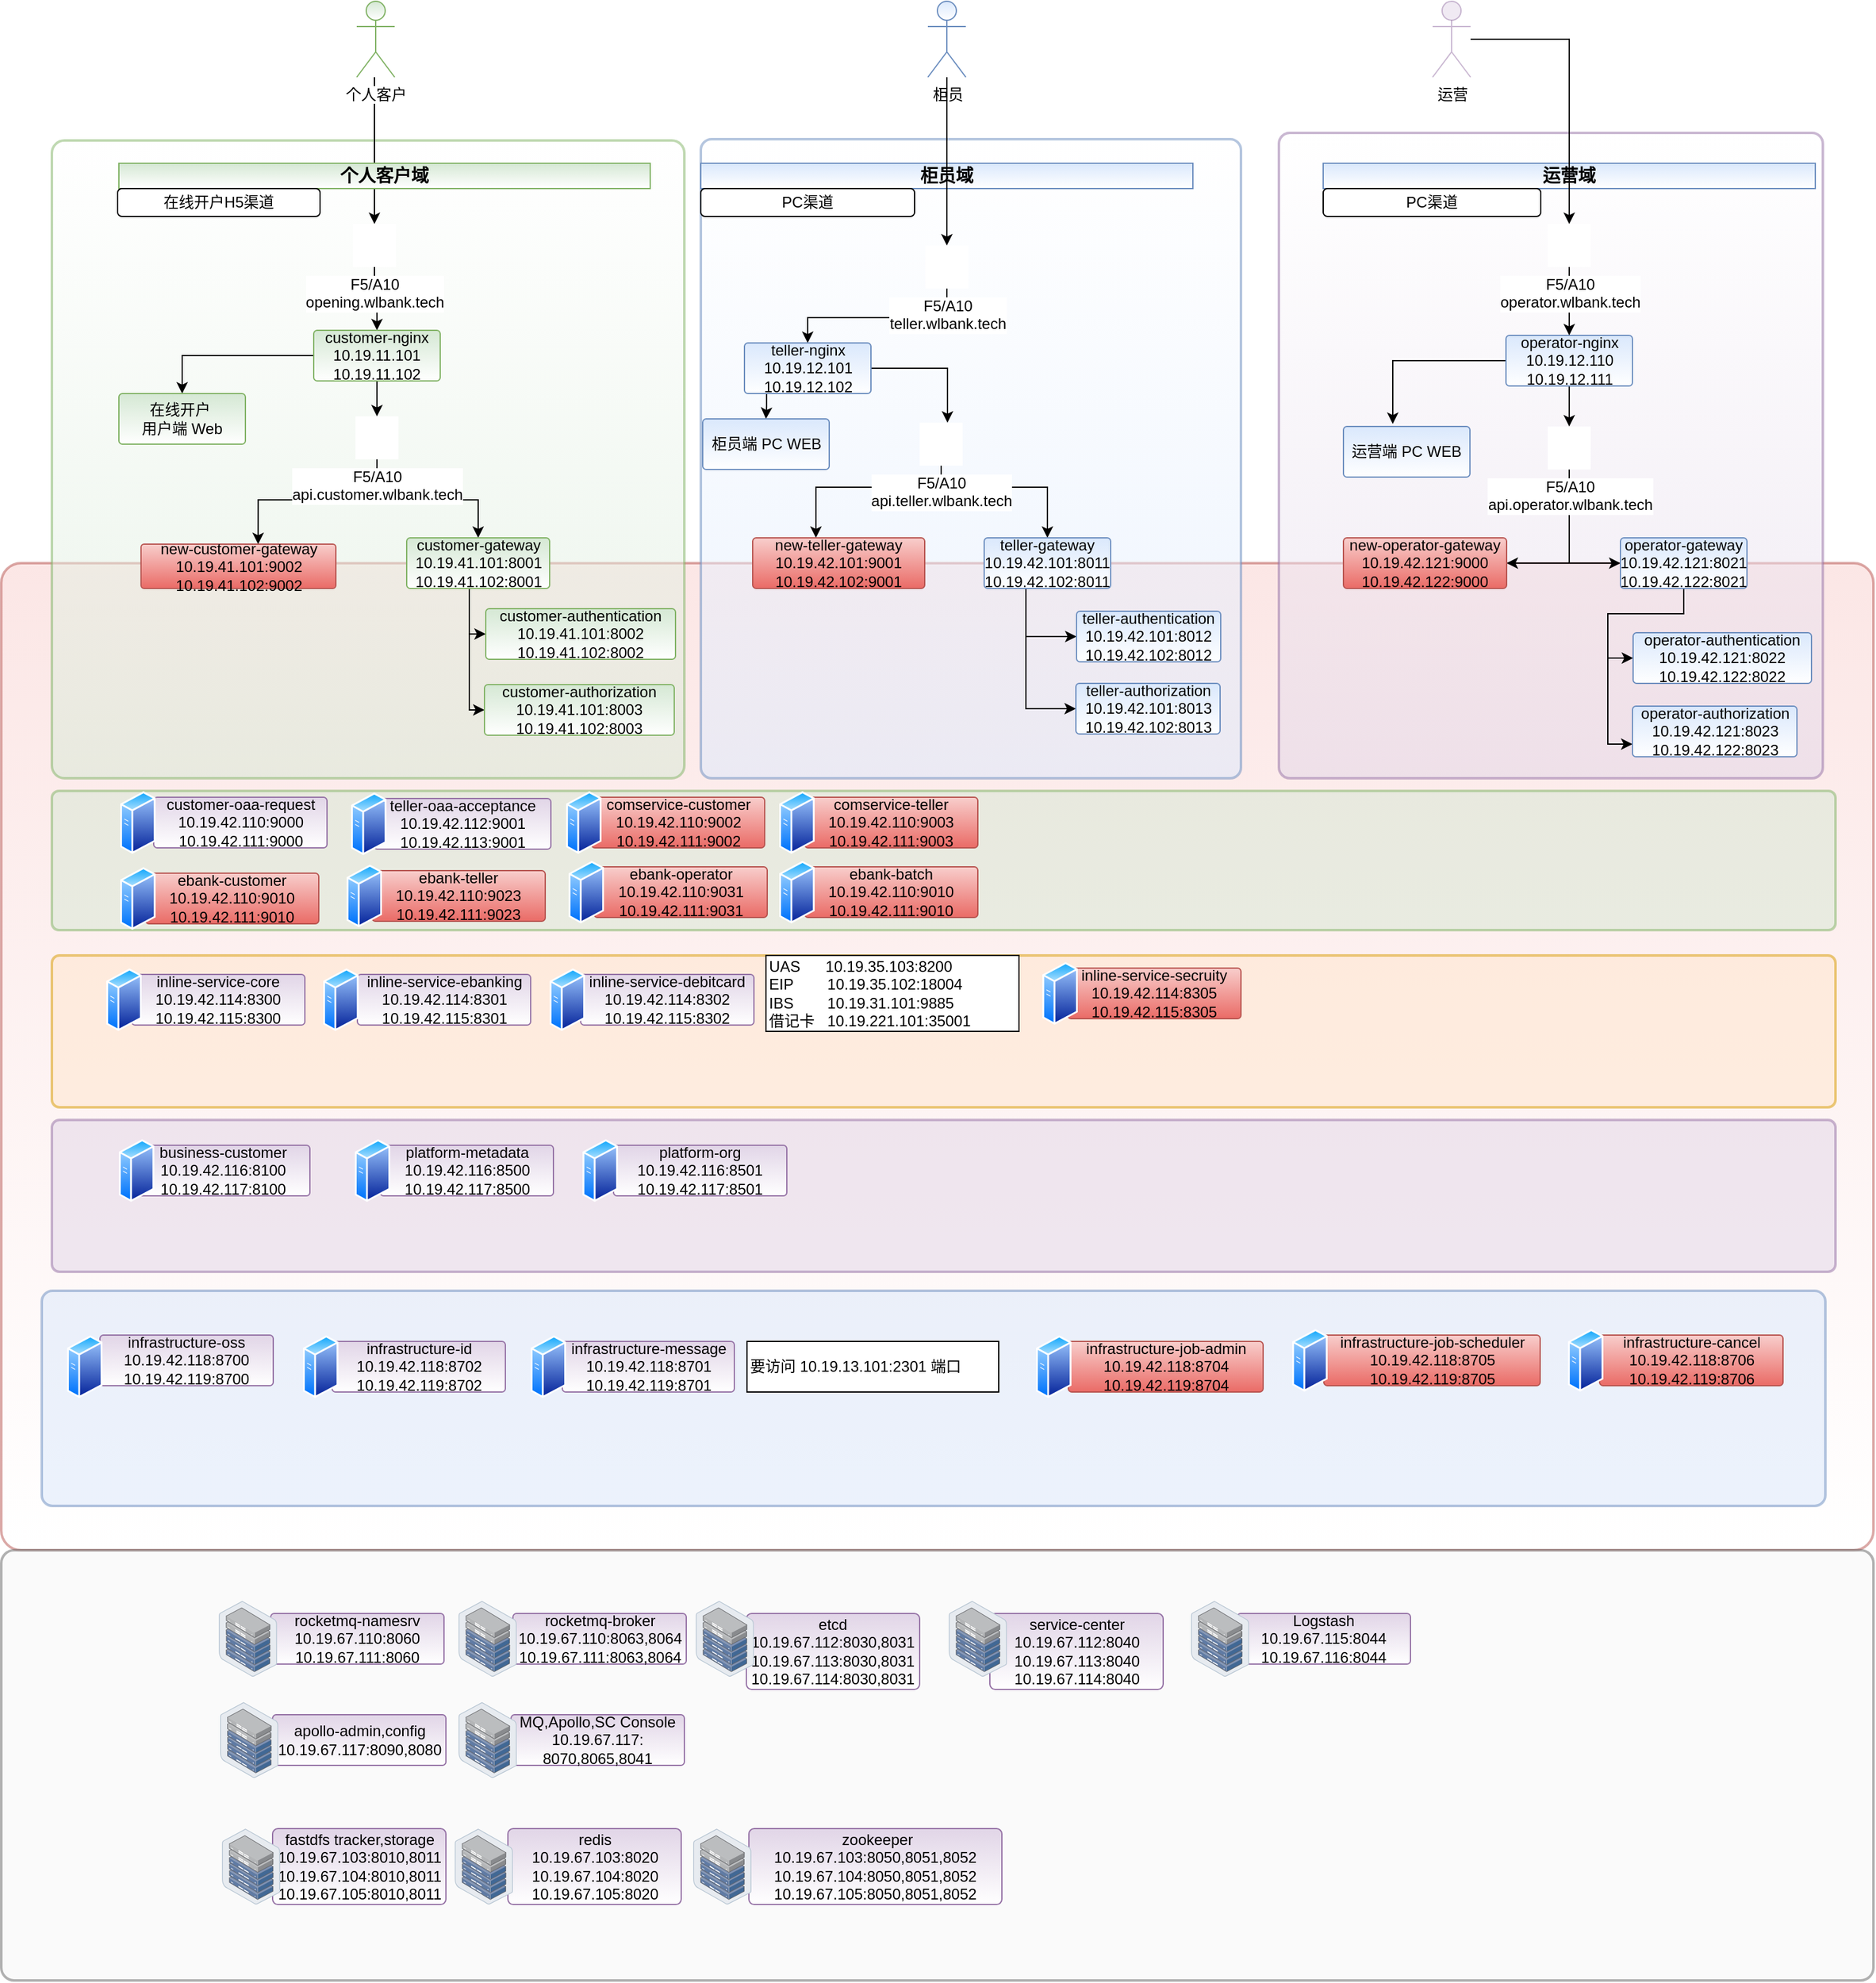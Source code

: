 <mxfile version="11.1.4" type="github"><diagram id="ruccmrXgaUldyHeP_LLs" name="UAT环境布署"><mxGraphModel dx="1600" dy="1980" grid="1" gridSize="10" guides="1" tooltips="1" connect="1" arrows="1" fold="1" page="1" pageScale="1" pageWidth="827" pageHeight="1169" math="0" shadow="0"><root><mxCell id="0"/><mxCell id="1" parent="0"/><mxCell id="ZCqlLiknViWYgW-huPug-34" value="" style="rounded=1;whiteSpace=wrap;html=1;opacity=50;align=left;arcSize=2;fillColor=#f8cecc;strokeColor=#b85450;gradientColor=#ffffff;gradientDirection=south;strokeWidth=2;" parent="1" vertex="1"><mxGeometry x="90" y="-680" width="1480" height="780" as="geometry"/></mxCell><mxCell id="ZCqlLiknViWYgW-huPug-1" value="" style="rounded=1;whiteSpace=wrap;html=1;align=left;fillColor=#d5e8d4;strokeColor=#82b366;gradientColor=#ffffff;opacity=50;gradientDirection=north;arcSize=2;strokeWidth=2;" parent="1" vertex="1"><mxGeometry x="130" y="-1014" width="500" height="504" as="geometry"/></mxCell><mxCell id="ZCqlLiknViWYgW-huPug-2" value="" style="rounded=1;whiteSpace=wrap;html=1;align=left;fillColor=#dae8fc;strokeColor=#6c8ebf;opacity=50;gradientDirection=north;gradientColor=#ffffff;arcSize=2;strokeWidth=2;" parent="1" vertex="1"><mxGeometry x="643" y="-1015" width="427" height="505" as="geometry"/></mxCell><mxCell id="ZCqlLiknViWYgW-huPug-3" value="" style="rounded=1;whiteSpace=wrap;html=1;arcSize=2;strokeWidth=2;fillColor=#e1d5e7;strokeColor=#9673a6;gradientColor=#ffffff;opacity=50;gradientDirection=north;" parent="1" vertex="1"><mxGeometry x="1100" y="-1020" width="430" height="510" as="geometry"/></mxCell><mxCell id="2eyIVGoP8OZLVBMPGgTY-23" style="edgeStyle=orthogonalEdgeStyle;rounded=0;orthogonalLoop=1;jettySize=auto;html=1;" parent="1" source="ZCqlLiknViWYgW-huPug-4" target="ZCqlLiknViWYgW-huPug-13" edge="1"><mxGeometry relative="1" as="geometry"><Array as="points"><mxPoint x="385" y="-1030"/><mxPoint x="385" y="-1030"/></Array></mxGeometry></mxCell><mxCell id="ZCqlLiknViWYgW-huPug-4" value="个人客户" style="shape=umlActor;verticalLabelPosition=bottom;labelBackgroundColor=#ffffff;verticalAlign=top;html=1;outlineConnect=0;fillColor=#d5e8d4;strokeColor=#82b366;gradientColor=#ffffff;" parent="1" vertex="1"><mxGeometry x="371" y="-1124" width="30" height="60" as="geometry"/></mxCell><mxCell id="ZCqlLiknViWYgW-huPug-5" value="柜员" style="shape=umlActor;verticalLabelPosition=bottom;labelBackgroundColor=#ffffff;verticalAlign=top;html=1;outlineConnect=0;fillColor=#dae8fc;strokeColor=#6c8ebf;gradientColor=#ffffff;" parent="1" vertex="1"><mxGeometry x="822.5" y="-1124" width="30" height="60" as="geometry"/></mxCell><mxCell id="ZCqlLiknViWYgW-huPug-6" value="运营" style="shape=umlActor;verticalLabelPosition=bottom;labelBackgroundColor=#ffffff;verticalAlign=top;html=1;outlineConnect=0;strokeWidth=1;opacity=50;fillColor=#e1d5e7;strokeColor=#9673a6;" parent="1" vertex="1"><mxGeometry x="1221.5" y="-1124" width="30" height="60" as="geometry"/></mxCell><mxCell id="ZCqlLiknViWYgW-huPug-7" value="个人客户域" style="text;html=1;strokeColor=#82b366;fillColor=#d5e8d4;align=center;verticalAlign=middle;whiteSpace=wrap;rounded=0;fontStyle=1;fontSize=14;gradientColor=#ffffff;" parent="1" vertex="1"><mxGeometry x="183" y="-996" width="420" height="20" as="geometry"/></mxCell><mxCell id="ZCqlLiknViWYgW-huPug-8" value="柜员域" style="text;html=1;strokeColor=#6c8ebf;fillColor=#dae8fc;align=center;verticalAlign=middle;whiteSpace=wrap;rounded=0;fontStyle=1;fontSize=14;gradientColor=#ffffff;" parent="1" vertex="1"><mxGeometry x="643" y="-996" width="389" height="20" as="geometry"/></mxCell><mxCell id="ZCqlLiknViWYgW-huPug-9" value="运营域" style="text;html=1;strokeColor=#6c8ebf;fillColor=#dae8fc;align=center;verticalAlign=middle;whiteSpace=wrap;rounded=0;fontStyle=1;fontSize=14;gradientColor=#ffffff;" parent="1" vertex="1"><mxGeometry x="1135" y="-996" width="389" height="20" as="geometry"/></mxCell><mxCell id="ZCqlLiknViWYgW-huPug-10" value="&lt;span&gt;在线开户H5渠道&lt;/span&gt;" style="rounded=1;whiteSpace=wrap;html=1;" parent="1" vertex="1"><mxGeometry x="182" y="-976" width="160" height="22" as="geometry"/></mxCell><mxCell id="ZCqlLiknViWYgW-huPug-11" value="&lt;span&gt;PC渠道&lt;/span&gt;&lt;br&gt;" style="rounded=1;whiteSpace=wrap;html=1;" parent="1" vertex="1"><mxGeometry x="643" y="-976" width="169" height="22" as="geometry"/></mxCell><mxCell id="ZCqlLiknViWYgW-huPug-12" value="&lt;span&gt;PC渠道&lt;/span&gt;&lt;br&gt;" style="rounded=1;whiteSpace=wrap;html=1;" parent="1" vertex="1"><mxGeometry x="1135" y="-976" width="172" height="22" as="geometry"/></mxCell><mxCell id="2eyIVGoP8OZLVBMPGgTY-17" style="edgeStyle=orthogonalEdgeStyle;rounded=0;orthogonalLoop=1;jettySize=auto;html=1;entryX=0.5;entryY=0;entryDx=0;entryDy=0;" parent="1" source="ZCqlLiknViWYgW-huPug-13" target="ZCqlLiknViWYgW-huPug-14" edge="1"><mxGeometry relative="1" as="geometry"/></mxCell><mxCell id="ZCqlLiknViWYgW-huPug-13" value="F5/A10&lt;br&gt;opening.wlbank.tech&lt;br&gt;" style="shape=image;html=1;verticalAlign=top;verticalLabelPosition=bottom;labelBackgroundColor=#ffffff;imageAspect=0;aspect=fixed;image=https://cdn1.iconfinder.com/data/icons/web-and-mobile-in-square/100/WebInSquare_1.5EXTENDED-19-128.png;rounded=1;gradientColor=#ffffff;align=center;imageBackground=#ffffff;" parent="1" vertex="1"><mxGeometry x="368" y="-948" width="34" height="34" as="geometry"/></mxCell><mxCell id="2eyIVGoP8OZLVBMPGgTY-18" style="edgeStyle=orthogonalEdgeStyle;rounded=0;orthogonalLoop=1;jettySize=auto;html=1;" parent="1" source="ZCqlLiknViWYgW-huPug-14" target="ZCqlLiknViWYgW-huPug-16" edge="1"><mxGeometry relative="1" as="geometry"/></mxCell><mxCell id="2eyIVGoP8OZLVBMPGgTY-21" style="edgeStyle=orthogonalEdgeStyle;rounded=0;orthogonalLoop=1;jettySize=auto;html=1;" parent="1" source="ZCqlLiknViWYgW-huPug-14" target="ZCqlLiknViWYgW-huPug-15" edge="1"><mxGeometry relative="1" as="geometry"/></mxCell><mxCell id="ZCqlLiknViWYgW-huPug-14" value="&lt;span&gt;customer-nginx&lt;/span&gt;&lt;br&gt;&lt;span&gt;10.19.11.101&lt;br&gt;&lt;/span&gt;&lt;span&gt;10.19.11.102&lt;/span&gt;&lt;br&gt;" style="rounded=1;whiteSpace=wrap;html=1;arcSize=7;fillColor=#d5e8d4;strokeColor=#82b366;gradientColor=#ffffff;" parent="1" vertex="1"><mxGeometry x="337" y="-864" width="100" height="40" as="geometry"/></mxCell><mxCell id="ZCqlLiknViWYgW-huPug-15" value="在线开户&amp;nbsp;&lt;br&gt;用户端 Web" style="rounded=1;whiteSpace=wrap;html=1;arcSize=7;fillColor=#d5e8d4;strokeColor=#82b366;gradientColor=#ffffff;" parent="1" vertex="1"><mxGeometry x="183" y="-814" width="100" height="40" as="geometry"/></mxCell><mxCell id="2eyIVGoP8OZLVBMPGgTY-27" style="edgeStyle=orthogonalEdgeStyle;rounded=0;orthogonalLoop=1;jettySize=auto;html=1;entryX=0.601;entryY=0;entryDx=0;entryDy=0;entryPerimeter=0;" parent="1" source="ZCqlLiknViWYgW-huPug-16" target="2eyIVGoP8OZLVBMPGgTY-2" edge="1"><mxGeometry relative="1" as="geometry"><Array as="points"><mxPoint x="387" y="-730"/><mxPoint x="293" y="-730"/></Array></mxGeometry></mxCell><mxCell id="2eyIVGoP8OZLVBMPGgTY-28" style="edgeStyle=orthogonalEdgeStyle;rounded=0;orthogonalLoop=1;jettySize=auto;html=1;entryX=0.5;entryY=0;entryDx=0;entryDy=0;" parent="1" source="ZCqlLiknViWYgW-huPug-16" target="ZCqlLiknViWYgW-huPug-17" edge="1"><mxGeometry relative="1" as="geometry"><Array as="points"><mxPoint x="387" y="-730"/><mxPoint x="467" y="-730"/></Array></mxGeometry></mxCell><mxCell id="ZCqlLiknViWYgW-huPug-16" value="F5/A10&lt;br&gt;api.customer.wlbank.tech&lt;br&gt;" style="shape=image;html=1;verticalAlign=top;verticalLabelPosition=bottom;labelBackgroundColor=#ffffff;imageAspect=0;aspect=fixed;image=https://cdn1.iconfinder.com/data/icons/web-and-mobile-in-square/100/WebInSquare_1.5EXTENDED-19-128.png;rounded=1;gradientColor=#ffffff;align=center;imageBackground=#ffffff;" parent="1" vertex="1"><mxGeometry x="370" y="-796" width="34" height="34" as="geometry"/></mxCell><mxCell id="ZCqlLiknViWYgW-huPug-43" style="edgeStyle=orthogonalEdgeStyle;rounded=0;orthogonalLoop=1;jettySize=auto;html=1;entryX=0;entryY=0.5;entryDx=0;entryDy=0;" parent="1" source="ZCqlLiknViWYgW-huPug-17" target="ZCqlLiknViWYgW-huPug-18" edge="1"><mxGeometry relative="1" as="geometry"><Array as="points"><mxPoint x="460" y="-595"/><mxPoint x="460" y="-624"/></Array></mxGeometry></mxCell><mxCell id="ZCqlLiknViWYgW-huPug-44" style="edgeStyle=orthogonalEdgeStyle;rounded=0;orthogonalLoop=1;jettySize=auto;html=1;entryX=0;entryY=0.5;entryDx=0;entryDy=0;" parent="1" source="ZCqlLiknViWYgW-huPug-17" target="ZCqlLiknViWYgW-huPug-19" edge="1"><mxGeometry relative="1" as="geometry"><Array as="points"><mxPoint x="460" y="-595"/><mxPoint x="460" y="-564"/></Array></mxGeometry></mxCell><mxCell id="ZCqlLiknViWYgW-huPug-17" value="&lt;span&gt;customer-gateway&lt;/span&gt;&lt;br&gt;&lt;span&gt;10.19.41.101:8001&lt;br&gt;&lt;/span&gt;&lt;span&gt;10.19.41.102:8001&lt;/span&gt;&lt;br&gt;" style="rounded=1;whiteSpace=wrap;html=1;arcSize=7;fillColor=#d5e8d4;strokeColor=#82b366;gradientColor=#ffffff;" parent="1" vertex="1"><mxGeometry x="410.5" y="-700" width="113" height="40" as="geometry"/></mxCell><mxCell id="ZCqlLiknViWYgW-huPug-18" value="&lt;span&gt;customer&lt;/span&gt;&lt;span&gt;-authentication&lt;/span&gt;&lt;br&gt;10.19.41.101:8002&lt;br&gt;10.19.41.102:8002&lt;br&gt;" style="rounded=1;whiteSpace=wrap;html=1;arcSize=7;fillColor=#d5e8d4;strokeColor=#82b366;gradientColor=#ffffff;" parent="1" vertex="1"><mxGeometry x="473" y="-644" width="150" height="40" as="geometry"/></mxCell><mxCell id="ZCqlLiknViWYgW-huPug-19" value="customer-&lt;span&gt;authorization&lt;/span&gt;&lt;br&gt;10.19.41.101:8003&lt;br&gt;10.19.41.102:8003&lt;br&gt;" style="rounded=1;whiteSpace=wrap;html=1;arcSize=7;fillColor=#d5e8d4;strokeColor=#82b366;gradientColor=#ffffff;" parent="1" vertex="1"><mxGeometry x="472" y="-584" width="150" height="40" as="geometry"/></mxCell><mxCell id="ZCqlLiknViWYgW-huPug-36" style="edgeStyle=orthogonalEdgeStyle;rounded=0;orthogonalLoop=1;jettySize=auto;html=1;entryX=0.5;entryY=0;entryDx=0;entryDy=0;" parent="1" source="ZCqlLiknViWYgW-huPug-20" target="ZCqlLiknViWYgW-huPug-21" edge="1"><mxGeometry relative="1" as="geometry"><Array as="points"><mxPoint x="838" y="-874"/><mxPoint x="728" y="-874"/></Array></mxGeometry></mxCell><mxCell id="ZCqlLiknViWYgW-huPug-20" value="F5/A10&lt;br&gt;teller.wlbank.tech&lt;br&gt;" style="shape=image;html=1;verticalAlign=top;verticalLabelPosition=bottom;labelBackgroundColor=#ffffff;imageAspect=0;aspect=fixed;image=https://cdn1.iconfinder.com/data/icons/web-and-mobile-in-square/100/WebInSquare_1.5EXTENDED-19-128.png;rounded=1;gradientColor=#ffffff;align=center;imageBackground=#ffffff;" parent="1" vertex="1"><mxGeometry x="820.5" y="-931" width="34" height="34" as="geometry"/></mxCell><mxCell id="ZCqlLiknViWYgW-huPug-39" style="edgeStyle=orthogonalEdgeStyle;rounded=0;orthogonalLoop=1;jettySize=auto;html=1;entryX=0.5;entryY=0;entryDx=0;entryDy=0;" parent="1" source="ZCqlLiknViWYgW-huPug-21" target="ZCqlLiknViWYgW-huPug-22" edge="1"><mxGeometry relative="1" as="geometry"><Array as="points"><mxPoint x="695" y="-804"/><mxPoint x="695" y="-804"/></Array></mxGeometry></mxCell><mxCell id="ZCqlLiknViWYgW-huPug-45" style="edgeStyle=orthogonalEdgeStyle;rounded=0;orthogonalLoop=1;jettySize=auto;html=1;" parent="1" source="ZCqlLiknViWYgW-huPug-21" target="ZCqlLiknViWYgW-huPug-23" edge="1"><mxGeometry relative="1" as="geometry"><Array as="points"><mxPoint x="838" y="-834"/></Array></mxGeometry></mxCell><mxCell id="ZCqlLiknViWYgW-huPug-21" value="&lt;span&gt;teller-nginx&lt;/span&gt;&lt;br&gt;&lt;span&gt;10.19.12.101&lt;br&gt;&lt;/span&gt;&lt;span&gt;10.19.12.102&lt;/span&gt;&lt;br&gt;" style="rounded=1;whiteSpace=wrap;html=1;arcSize=7;fillColor=#dae8fc;strokeColor=#6c8ebf;gradientColor=#ffffff;" parent="1" vertex="1"><mxGeometry x="677.5" y="-854" width="100" height="40" as="geometry"/></mxCell><mxCell id="ZCqlLiknViWYgW-huPug-22" value="柜员端 PC WEB" style="rounded=1;whiteSpace=wrap;html=1;arcSize=7;fillColor=#dae8fc;strokeColor=#6c8ebf;gradientColor=#ffffff;" parent="1" vertex="1"><mxGeometry x="644.5" y="-794" width="100" height="40" as="geometry"/></mxCell><mxCell id="ZCqlLiknViWYgW-huPug-46" style="edgeStyle=orthogonalEdgeStyle;rounded=0;orthogonalLoop=1;jettySize=auto;html=1;entryX=0.5;entryY=0;entryDx=0;entryDy=0;" parent="1" source="ZCqlLiknViWYgW-huPug-23" target="ZCqlLiknViWYgW-huPug-24" edge="1"><mxGeometry relative="1" as="geometry"><Array as="points"><mxPoint x="833" y="-740"/><mxPoint x="917" y="-740"/></Array></mxGeometry></mxCell><mxCell id="2eyIVGoP8OZLVBMPGgTY-26" style="edgeStyle=orthogonalEdgeStyle;rounded=0;orthogonalLoop=1;jettySize=auto;html=1;" parent="1" source="ZCqlLiknViWYgW-huPug-23" target="2eyIVGoP8OZLVBMPGgTY-25" edge="1"><mxGeometry relative="1" as="geometry"><Array as="points"><mxPoint x="833" y="-740"/><mxPoint x="734" y="-740"/></Array></mxGeometry></mxCell><mxCell id="ZCqlLiknViWYgW-huPug-23" value="F5/A10&lt;br&gt;api.teller.wlbank.tech&lt;br&gt;" style="shape=image;html=1;verticalAlign=top;verticalLabelPosition=bottom;labelBackgroundColor=#ffffff;imageAspect=0;aspect=fixed;image=https://cdn1.iconfinder.com/data/icons/web-and-mobile-in-square/100/WebInSquare_1.5EXTENDED-19-128.png;rounded=1;gradientColor=#ffffff;align=center;imageBackground=#ffffff;" parent="1" vertex="1"><mxGeometry x="816" y="-791" width="34" height="34" as="geometry"/></mxCell><mxCell id="ZCqlLiknViWYgW-huPug-47" style="edgeStyle=orthogonalEdgeStyle;rounded=0;orthogonalLoop=1;jettySize=auto;html=1;entryX=0;entryY=0.5;entryDx=0;entryDy=0;" parent="1" source="ZCqlLiknViWYgW-huPug-24" target="ZCqlLiknViWYgW-huPug-25" edge="1"><mxGeometry relative="1" as="geometry"><Array as="points"><mxPoint x="900" y="-594"/><mxPoint x="900" y="-624"/></Array></mxGeometry></mxCell><mxCell id="ZCqlLiknViWYgW-huPug-48" style="edgeStyle=orthogonalEdgeStyle;rounded=0;orthogonalLoop=1;jettySize=auto;html=1;entryX=0;entryY=0.5;entryDx=0;entryDy=0;" parent="1" source="ZCqlLiknViWYgW-huPug-24" target="ZCqlLiknViWYgW-huPug-26" edge="1"><mxGeometry relative="1" as="geometry"><Array as="points"><mxPoint x="900" y="-594"/><mxPoint x="900" y="-564"/></Array></mxGeometry></mxCell><mxCell id="ZCqlLiknViWYgW-huPug-24" value="&lt;span&gt;teller-gateway&lt;/span&gt;&lt;br&gt;&lt;span&gt;10.19.42.101:8011&lt;br&gt;&lt;/span&gt;10.19.42.102:8011&lt;br&gt;" style="rounded=1;whiteSpace=wrap;html=1;arcSize=7;fillColor=#dae8fc;strokeColor=#6c8ebf;gradientColor=#ffffff;" parent="1" vertex="1"><mxGeometry x="867" y="-700" width="100" height="40" as="geometry"/></mxCell><mxCell id="ZCqlLiknViWYgW-huPug-25" value="teller-authentication&lt;br&gt;10.19.42.101:8012&lt;br&gt;10.19.42.102:8012&lt;br&gt;" style="rounded=1;whiteSpace=wrap;html=1;arcSize=7;fillColor=#dae8fc;strokeColor=#6c8ebf;gradientColor=#ffffff;" parent="1" vertex="1"><mxGeometry x="940" y="-642" width="114" height="40" as="geometry"/></mxCell><mxCell id="ZCqlLiknViWYgW-huPug-26" value="teller-authorization&lt;br&gt;10.19.42.101:8013&lt;br&gt;10.19.42.102:8013&lt;br&gt;" style="rounded=1;whiteSpace=wrap;html=1;arcSize=7;fillColor=#dae8fc;strokeColor=#6c8ebf;gradientColor=#ffffff;" parent="1" vertex="1"><mxGeometry x="939.5" y="-585" width="114" height="40" as="geometry"/></mxCell><mxCell id="2eyIVGoP8OZLVBMPGgTY-14" style="edgeStyle=orthogonalEdgeStyle;rounded=0;orthogonalLoop=1;jettySize=auto;html=1;" parent="1" source="ZCqlLiknViWYgW-huPug-27" target="ZCqlLiknViWYgW-huPug-31" edge="1"><mxGeometry relative="1" as="geometry"><Array as="points"><mxPoint x="1330" y="-680"/></Array></mxGeometry></mxCell><mxCell id="2eyIVGoP8OZLVBMPGgTY-16" style="edgeStyle=orthogonalEdgeStyle;rounded=0;orthogonalLoop=1;jettySize=auto;html=1;entryX=1;entryY=0.5;entryDx=0;entryDy=0;" parent="1" source="ZCqlLiknViWYgW-huPug-27" target="2eyIVGoP8OZLVBMPGgTY-15" edge="1"><mxGeometry relative="1" as="geometry"><Array as="points"><mxPoint x="1330" y="-680"/></Array></mxGeometry></mxCell><mxCell id="ZCqlLiknViWYgW-huPug-27" value="F5/A10&lt;br&gt;api.operator.wlbank.tech&lt;br&gt;" style="shape=image;html=1;verticalAlign=top;verticalLabelPosition=bottom;labelBackgroundColor=#ffffff;imageAspect=0;aspect=fixed;image=https://cdn1.iconfinder.com/data/icons/web-and-mobile-in-square/100/WebInSquare_1.5EXTENDED-19-128.png;rounded=1;gradientColor=#ffffff;align=center;imageBackground=#ffffff;" parent="1" vertex="1"><mxGeometry x="1312.5" y="-788" width="34" height="34" as="geometry"/></mxCell><mxCell id="2eyIVGoP8OZLVBMPGgTY-7" style="edgeStyle=orthogonalEdgeStyle;rounded=0;orthogonalLoop=1;jettySize=auto;html=1;" parent="1" source="ZCqlLiknViWYgW-huPug-28" target="ZCqlLiknViWYgW-huPug-27" edge="1"><mxGeometry relative="1" as="geometry"/></mxCell><mxCell id="2eyIVGoP8OZLVBMPGgTY-9" style="edgeStyle=orthogonalEdgeStyle;rounded=0;orthogonalLoop=1;jettySize=auto;html=1;entryX=0.39;entryY=-0.05;entryDx=0;entryDy=0;entryPerimeter=0;" parent="1" source="ZCqlLiknViWYgW-huPug-28" target="ZCqlLiknViWYgW-huPug-30" edge="1"><mxGeometry relative="1" as="geometry"/></mxCell><mxCell id="ZCqlLiknViWYgW-huPug-28" value="&lt;span&gt;operator-nginx&lt;/span&gt;&lt;br&gt;&lt;span&gt;10.19.12.110&lt;br&gt;&lt;/span&gt;&lt;span&gt;10.19.12.111&lt;/span&gt;&lt;br&gt;" style="rounded=1;whiteSpace=wrap;html=1;arcSize=7;fillColor=#dae8fc;strokeColor=#6c8ebf;gradientColor=#ffffff;" parent="1" vertex="1"><mxGeometry x="1279.5" y="-860" width="100" height="40" as="geometry"/></mxCell><mxCell id="2eyIVGoP8OZLVBMPGgTY-6" style="edgeStyle=orthogonalEdgeStyle;rounded=0;orthogonalLoop=1;jettySize=auto;html=1;entryX=0.5;entryY=0;entryDx=0;entryDy=0;" parent="1" source="ZCqlLiknViWYgW-huPug-29" target="ZCqlLiknViWYgW-huPug-28" edge="1"><mxGeometry relative="1" as="geometry"/></mxCell><mxCell id="ZCqlLiknViWYgW-huPug-29" value="F5/A10&lt;br&gt;operator.wlbank.tech&lt;br&gt;" style="shape=image;html=1;verticalAlign=top;verticalLabelPosition=bottom;labelBackgroundColor=#ffffff;imageAspect=0;aspect=fixed;image=https://cdn1.iconfinder.com/data/icons/web-and-mobile-in-square/100/WebInSquare_1.5EXTENDED-19-128.png;rounded=1;gradientColor=#ffffff;align=center;imageBackground=#ffffff;" parent="1" vertex="1"><mxGeometry x="1312.5" y="-948" width="34" height="34" as="geometry"/></mxCell><mxCell id="ZCqlLiknViWYgW-huPug-30" value="运营端 PC&amp;nbsp;WEB" style="rounded=1;whiteSpace=wrap;html=1;arcSize=7;fillColor=#dae8fc;strokeColor=#6c8ebf;gradientColor=#ffffff;" parent="1" vertex="1"><mxGeometry x="1151" y="-788" width="100" height="40" as="geometry"/></mxCell><mxCell id="2eyIVGoP8OZLVBMPGgTY-11" style="edgeStyle=orthogonalEdgeStyle;rounded=0;orthogonalLoop=1;jettySize=auto;html=1;entryX=0;entryY=0.5;entryDx=0;entryDy=0;" parent="1" source="ZCqlLiknViWYgW-huPug-31" target="ZCqlLiknViWYgW-huPug-32" edge="1"><mxGeometry relative="1" as="geometry"/></mxCell><mxCell id="2eyIVGoP8OZLVBMPGgTY-12" style="edgeStyle=orthogonalEdgeStyle;rounded=0;orthogonalLoop=1;jettySize=auto;html=1;entryX=0;entryY=0.75;entryDx=0;entryDy=0;" parent="1" source="ZCqlLiknViWYgW-huPug-31" target="ZCqlLiknViWYgW-huPug-33" edge="1"><mxGeometry relative="1" as="geometry"><Array as="points"><mxPoint x="1420" y="-640"/><mxPoint x="1360" y="-640"/><mxPoint x="1360" y="-537"/></Array></mxGeometry></mxCell><mxCell id="ZCqlLiknViWYgW-huPug-31" value="&lt;span&gt;operator-gateway&lt;/span&gt;&lt;br&gt;&lt;span&gt;10.19.42.121:8021&lt;br&gt;&lt;/span&gt;10.19.42.122:8021&lt;br&gt;" style="rounded=1;whiteSpace=wrap;html=1;arcSize=7;fillColor=#dae8fc;strokeColor=#6c8ebf;gradientColor=#ffffff;" parent="1" vertex="1"><mxGeometry x="1370" y="-700" width="100" height="40" as="geometry"/></mxCell><mxCell id="ZCqlLiknViWYgW-huPug-32" value="operator-&lt;span&gt;authentication&lt;/span&gt;&lt;br&gt;10.19.42.121:8022&lt;br&gt;10.19.42.122:8022" style="rounded=1;whiteSpace=wrap;html=1;arcSize=7;fillColor=#dae8fc;strokeColor=#6c8ebf;gradientColor=#ffffff;" parent="1" vertex="1"><mxGeometry x="1380" y="-625" width="141" height="40" as="geometry"/></mxCell><mxCell id="ZCqlLiknViWYgW-huPug-33" value="operator-authorization&lt;br&gt;10.19.42.121:8023&lt;br&gt;10.19.42.122:8023" style="rounded=1;whiteSpace=wrap;html=1;arcSize=7;fillColor=#dae8fc;strokeColor=#6c8ebf;gradientColor=#ffffff;" parent="1" vertex="1"><mxGeometry x="1379.5" y="-567" width="130" height="40" as="geometry"/></mxCell><mxCell id="ZCqlLiknViWYgW-huPug-55" style="edgeStyle=orthogonalEdgeStyle;rounded=0;orthogonalLoop=1;jettySize=auto;html=1;entryX=0.5;entryY=0;entryDx=0;entryDy=0;" parent="1" source="ZCqlLiknViWYgW-huPug-5" target="ZCqlLiknViWYgW-huPug-20" edge="1"><mxGeometry relative="1" as="geometry"/></mxCell><mxCell id="ZCqlLiknViWYgW-huPug-57" style="edgeStyle=orthogonalEdgeStyle;rounded=0;orthogonalLoop=1;jettySize=auto;html=1;entryX=0.5;entryY=0;entryDx=0;entryDy=0;" parent="1" source="ZCqlLiknViWYgW-huPug-6" target="ZCqlLiknViWYgW-huPug-29" edge="1"><mxGeometry relative="1" as="geometry"/></mxCell><mxCell id="ZCqlLiknViWYgW-huPug-59" value="" style="rounded=1;whiteSpace=wrap;html=1;arcSize=5;fillColor=#d5e8d4;strokeColor=#82b366;opacity=50;strokeWidth=2;" parent="1" vertex="1"><mxGeometry x="130" y="-500" width="1410" height="110" as="geometry"/></mxCell><mxCell id="ZCqlLiknViWYgW-huPug-60" value="" style="rounded=1;whiteSpace=wrap;html=1;arcSize=5;fillColor=#ffe6cc;strokeColor=#d79b00;opacity=50;strokeWidth=2;" parent="1" vertex="1"><mxGeometry x="130" y="-370" width="1410" height="120" as="geometry"/></mxCell><mxCell id="ZCqlLiknViWYgW-huPug-61" value="" style="rounded=1;whiteSpace=wrap;html=1;arcSize=5;fillColor=#e1d5e7;strokeColor=#9673a6;opacity=50;strokeWidth=2;" parent="1" vertex="1"><mxGeometry x="130" y="-240" width="1410" height="120" as="geometry"/></mxCell><mxCell id="ZCqlLiknViWYgW-huPug-62" value="&lt;span&gt;customer-oaa-request&lt;/span&gt;&lt;br&gt;&lt;span&gt;10.19.42.110:9000&lt;br&gt;&lt;/span&gt;10.19.42.111:9000&lt;br&gt;" style="rounded=1;whiteSpace=wrap;html=1;arcSize=7;fillColor=#e1d5e7;strokeColor=#9673a6;gradientColor=#ffffff;" parent="1" vertex="1"><mxGeometry x="210.5" y="-495" width="137" height="40" as="geometry"/></mxCell><mxCell id="ZCqlLiknViWYgW-huPug-63" value="&lt;span&gt;teller-oaa-acceptance&lt;/span&gt;&lt;br&gt;&lt;span&gt;10.19.42.112:9001&lt;br&gt;&lt;/span&gt;10.19.42.113:9001&lt;br&gt;" style="rounded=1;whiteSpace=wrap;html=1;arcSize=7;fillColor=#e1d5e7;strokeColor=#9673a6;gradientColor=#ffffff;" parent="1" vertex="1"><mxGeometry x="384.5" y="-494" width="140" height="40" as="geometry"/></mxCell><mxCell id="ZCqlLiknViWYgW-huPug-64" value="&lt;span&gt;inline-service-core&lt;/span&gt;&lt;br&gt;&lt;span&gt;10.19.42.114&lt;/span&gt;&lt;span&gt;:8300&lt;br&gt;&lt;/span&gt;&lt;span&gt;10.19.42.115&lt;/span&gt;:8300&lt;br&gt;" style="rounded=1;whiteSpace=wrap;html=1;arcSize=7;fillColor=#e1d5e7;strokeColor=#9673a6;gradientColor=#ffffff;" parent="1" vertex="1"><mxGeometry x="193" y="-355" width="137" height="40" as="geometry"/></mxCell><mxCell id="ZCqlLiknViWYgW-huPug-65" value="&lt;span&gt;inline-service-&lt;/span&gt;&lt;span&gt;ebanking&lt;/span&gt;&lt;br&gt;&lt;span&gt;10.19.42.114&lt;/span&gt;&lt;span&gt;:8301&lt;br&gt;&lt;/span&gt;&lt;span&gt;10.19.42.115&lt;/span&gt;:8301&lt;br&gt;" style="rounded=1;whiteSpace=wrap;html=1;arcSize=7;fillColor=#e1d5e7;strokeColor=#9673a6;gradientColor=#ffffff;" parent="1" vertex="1"><mxGeometry x="371.5" y="-355" width="137" height="40" as="geometry"/></mxCell><mxCell id="ZCqlLiknViWYgW-huPug-66" value="&lt;span&gt;inline-service-&lt;/span&gt;&lt;span&gt;debitcard&lt;/span&gt;&lt;br&gt;&lt;span&gt;10.19.42.114&lt;/span&gt;&lt;span&gt;:8302&lt;br&gt;&lt;/span&gt;&lt;span&gt;10.19.42.115&lt;/span&gt;:8302&lt;br&gt;" style="rounded=1;whiteSpace=wrap;html=1;arcSize=7;fillColor=#e1d5e7;strokeColor=#9673a6;gradientColor=#ffffff;" parent="1" vertex="1"><mxGeometry x="548" y="-355" width="137" height="40" as="geometry"/></mxCell><mxCell id="ZCqlLiknViWYgW-huPug-67" value="&lt;span&gt;business-customer&lt;/span&gt;&lt;br&gt;&lt;span&gt;10.19.42.116&lt;/span&gt;&lt;span&gt;:8100&lt;br&gt;&lt;/span&gt;&lt;span&gt;10.19.42.117&lt;/span&gt;:8100&lt;br&gt;" style="rounded=1;whiteSpace=wrap;html=1;arcSize=7;fillColor=#e1d5e7;strokeColor=#9673a6;gradientColor=#ffffff;" parent="1" vertex="1"><mxGeometry x="197" y="-220" width="137" height="40" as="geometry"/></mxCell><mxCell id="ZCqlLiknViWYgW-huPug-70" value="&lt;span&gt;platform-&lt;/span&gt;&lt;span&gt;metadata&lt;/span&gt;&lt;br&gt;&lt;span&gt;10.19.42.116&lt;/span&gt;&lt;span&gt;:8500&lt;br&gt;&lt;/span&gt;&lt;span&gt;10.19.42.117&lt;/span&gt;:8500&lt;br&gt;" style="rounded=1;whiteSpace=wrap;html=1;arcSize=7;fillColor=#e1d5e7;strokeColor=#9673a6;gradientColor=#ffffff;" parent="1" vertex="1"><mxGeometry x="389.5" y="-220" width="137" height="40" as="geometry"/></mxCell><mxCell id="ZCqlLiknViWYgW-huPug-71" value="&lt;span&gt;platform-org&lt;/span&gt;&lt;br&gt;&lt;span&gt;10.19.42.116&lt;/span&gt;&lt;span&gt;:8501&lt;br&gt;&lt;/span&gt;&lt;span&gt;10.19.42.117&lt;/span&gt;:8501&lt;br&gt;" style="rounded=1;whiteSpace=wrap;html=1;arcSize=7;fillColor=#e1d5e7;strokeColor=#9673a6;gradientColor=#ffffff;" parent="1" vertex="1"><mxGeometry x="574" y="-220" width="137" height="40" as="geometry"/></mxCell><mxCell id="ZCqlLiknViWYgW-huPug-72" value="" style="rounded=1;whiteSpace=wrap;html=1;arcSize=5;fillColor=#dae8fc;strokeColor=#6c8ebf;opacity=50;strokeWidth=2;" parent="1" vertex="1"><mxGeometry x="122" y="-105" width="1410" height="170" as="geometry"/></mxCell><mxCell id="ZCqlLiknViWYgW-huPug-73" value="&lt;span&gt;infrastructure-oss&lt;/span&gt;&lt;br&gt;&lt;span&gt;10.19.42.118&lt;/span&gt;&lt;span&gt;:8700&lt;br&gt;&lt;/span&gt;&lt;span&gt;10.19.42.119&lt;/span&gt;:8700&lt;br&gt;" style="rounded=1;whiteSpace=wrap;html=1;arcSize=7;fillColor=#e1d5e7;strokeColor=#9673a6;gradientColor=#ffffff;" parent="1" vertex="1"><mxGeometry x="168" y="-70" width="137" height="40" as="geometry"/></mxCell><mxCell id="ZCqlLiknViWYgW-huPug-74" value="&lt;span&gt;infrastructure-&lt;/span&gt;&lt;span&gt;message&lt;/span&gt;&lt;br&gt;&lt;span&gt;10.19.42.118&lt;/span&gt;&lt;span&gt;:8701&lt;br&gt;&lt;/span&gt;&lt;span&gt;10.19.42.119&lt;/span&gt;:8701&lt;br&gt;" style="rounded=1;whiteSpace=wrap;html=1;arcSize=7;fillColor=#e1d5e7;strokeColor=#9673a6;gradientColor=#ffffff;" parent="1" vertex="1"><mxGeometry x="533.5" y="-65" width="136" height="40" as="geometry"/></mxCell><mxCell id="ZCqlLiknViWYgW-huPug-75" value="&lt;span&gt;infrastructure-id&lt;/span&gt;&lt;br&gt;&lt;span&gt;10.19.42.118&lt;/span&gt;&lt;span&gt;:8702&lt;br&gt;&lt;/span&gt;&lt;span&gt;10.19.42.119&lt;/span&gt;:8702&lt;br&gt;" style="rounded=1;whiteSpace=wrap;html=1;arcSize=7;fillColor=#e1d5e7;strokeColor=#9673a6;gradientColor=#ffffff;" parent="1" vertex="1"><mxGeometry x="351.5" y="-65" width="137" height="40" as="geometry"/></mxCell><mxCell id="ZCqlLiknViWYgW-huPug-76" value="" style="rounded=1;whiteSpace=wrap;html=1;strokeWidth=2;opacity=50;arcSize=3;fillColor=#f5f5f5;strokeColor=#666666;fontColor=#333333;" parent="1" vertex="1"><mxGeometry x="90" y="100" width="1480" height="340" as="geometry"/></mxCell><mxCell id="ZCqlLiknViWYgW-huPug-78" value="" style="aspect=fixed;perimeter=ellipsePerimeter;html=1;align=center;shadow=0;dashed=0;spacingTop=3;image;image=img/lib/active_directory/generic_server.svg;strokeWidth=2;gradientColor=#ffffff;" parent="1" vertex="1"><mxGeometry x="366.5" y="-499" width="28.0" height="50" as="geometry"/></mxCell><mxCell id="ZCqlLiknViWYgW-huPug-81" value="" style="aspect=fixed;perimeter=ellipsePerimeter;html=1;align=center;shadow=0;dashed=0;spacingTop=3;image;image=img/lib/active_directory/generic_server.svg;strokeWidth=2;gradientColor=#ffffff;" parent="1" vertex="1"><mxGeometry x="184" y="-500" width="28.0" height="50" as="geometry"/></mxCell><mxCell id="ZCqlLiknViWYgW-huPug-82" value="" style="aspect=fixed;perimeter=ellipsePerimeter;html=1;align=center;shadow=0;dashed=0;spacingTop=3;image;image=img/lib/active_directory/generic_server.svg;strokeWidth=2;gradientColor=#ffffff;" parent="1" vertex="1"><mxGeometry x="173" y="-360" width="28.0" height="50" as="geometry"/></mxCell><mxCell id="ZCqlLiknViWYgW-huPug-83" value="" style="aspect=fixed;perimeter=ellipsePerimeter;html=1;align=center;shadow=0;dashed=0;spacingTop=3;image;image=img/lib/active_directory/generic_server.svg;strokeWidth=2;gradientColor=#ffffff;" parent="1" vertex="1"><mxGeometry x="344.5" y="-360" width="28.0" height="50" as="geometry"/></mxCell><mxCell id="ZCqlLiknViWYgW-huPug-85" value="" style="aspect=fixed;perimeter=ellipsePerimeter;html=1;align=center;shadow=0;dashed=0;spacingTop=3;image;image=img/lib/active_directory/generic_server.svg;strokeWidth=2;gradientColor=#ffffff;" parent="1" vertex="1"><mxGeometry x="523.5" y="-360" width="28.0" height="50" as="geometry"/></mxCell><mxCell id="ZCqlLiknViWYgW-huPug-86" value="" style="aspect=fixed;perimeter=ellipsePerimeter;html=1;align=center;shadow=0;dashed=0;spacingTop=3;image;image=img/lib/active_directory/generic_server.svg;strokeWidth=2;gradientColor=#ffffff;" parent="1" vertex="1"><mxGeometry x="183" y="-225" width="28.0" height="50" as="geometry"/></mxCell><mxCell id="ZCqlLiknViWYgW-huPug-87" value="" style="aspect=fixed;perimeter=ellipsePerimeter;html=1;align=center;shadow=0;dashed=0;spacingTop=3;image;image=img/lib/active_directory/generic_server.svg;strokeWidth=2;gradientColor=#ffffff;" parent="1" vertex="1"><mxGeometry x="369.5" y="-225" width="28.0" height="50" as="geometry"/></mxCell><mxCell id="ZCqlLiknViWYgW-huPug-88" value="" style="aspect=fixed;perimeter=ellipsePerimeter;html=1;align=center;shadow=0;dashed=0;spacingTop=3;image;image=img/lib/active_directory/generic_server.svg;strokeWidth=2;gradientColor=#ffffff;" parent="1" vertex="1"><mxGeometry x="549.5" y="-225" width="28.0" height="50" as="geometry"/></mxCell><mxCell id="ZCqlLiknViWYgW-huPug-91" value="" style="aspect=fixed;perimeter=ellipsePerimeter;html=1;align=center;shadow=0;dashed=0;spacingTop=3;image;image=img/lib/active_directory/generic_server.svg;strokeWidth=2;gradientColor=#ffffff;" parent="1" vertex="1"><mxGeometry x="142" y="-70" width="28.0" height="50" as="geometry"/></mxCell><mxCell id="ZCqlLiknViWYgW-huPug-92" value="" style="aspect=fixed;perimeter=ellipsePerimeter;html=1;align=center;shadow=0;dashed=0;spacingTop=3;image;image=img/lib/active_directory/generic_server.svg;strokeWidth=2;gradientColor=#ffffff;" parent="1" vertex="1"><mxGeometry x="328.5" y="-70" width="28.0" height="50" as="geometry"/></mxCell><mxCell id="ZCqlLiknViWYgW-huPug-93" value="" style="aspect=fixed;perimeter=ellipsePerimeter;html=1;align=center;shadow=0;dashed=0;spacingTop=3;image;image=img/lib/active_directory/generic_server.svg;strokeWidth=2;gradientColor=#ffffff;" parent="1" vertex="1"><mxGeometry x="508.5" y="-70" width="28.0" height="50" as="geometry"/></mxCell><mxCell id="ZCqlLiknViWYgW-huPug-94" value="&lt;span&gt;rocketmq-namesrv&lt;/span&gt;&lt;br&gt;&lt;span&gt;10.19.67.110&lt;/span&gt;&lt;span&gt;:8060&lt;br&gt;&lt;/span&gt;10.19.67.111:8060&lt;br&gt;" style="rounded=1;whiteSpace=wrap;html=1;arcSize=7;fillColor=#e1d5e7;strokeColor=#9673a6;gradientColor=#ffffff;" parent="1" vertex="1"><mxGeometry x="303" y="150" width="137" height="40" as="geometry"/></mxCell><mxCell id="ZCqlLiknViWYgW-huPug-95" value="&lt;span&gt;rocketmq-broker&lt;/span&gt;&lt;br&gt;&lt;span&gt;10.19.67.110&lt;/span&gt;&lt;span&gt;:8063,8064&lt;br&gt;&lt;/span&gt;10.19.67.111:8063,8064&lt;br&gt;" style="rounded=1;whiteSpace=wrap;html=1;arcSize=7;fillColor=#e1d5e7;strokeColor=#9673a6;gradientColor=#ffffff;" parent="1" vertex="1"><mxGeometry x="494.5" y="150" width="137" height="40" as="geometry"/></mxCell><mxCell id="ZCqlLiknViWYgW-huPug-98" value="" style="points=[];aspect=fixed;html=1;align=center;shadow=0;dashed=0;image;image=img/lib/allied_telesis/storage/Datacenter_Server_Half_Rack_ToR.svg;strokeWidth=2;gradientColor=#ffffff;" parent="1" vertex="1"><mxGeometry x="262" y="140" width="46" height="60" as="geometry"/></mxCell><mxCell id="ZCqlLiknViWYgW-huPug-100" value="" style="points=[];aspect=fixed;html=1;align=center;shadow=0;dashed=0;image;image=img/lib/allied_telesis/storage/Datacenter_Server_Half_Rack_ToR.svg;strokeWidth=2;gradientColor=#ffffff;" parent="1" vertex="1"><mxGeometry x="451.5" y="140" width="46" height="60" as="geometry"/></mxCell><mxCell id="ZCqlLiknViWYgW-huPug-105" value="&lt;span&gt;etcd&lt;/span&gt;&lt;br&gt;&lt;span&gt;10.19.67.112&lt;/span&gt;&lt;span&gt;:8030,8031&lt;br&gt;&lt;/span&gt;10.19.67.113:8030,8031&lt;br&gt;10.19.67.114:8030,8031&lt;br&gt;" style="rounded=1;whiteSpace=wrap;html=1;arcSize=7;fillColor=#e1d5e7;strokeColor=#9673a6;gradientColor=#ffffff;" parent="1" vertex="1"><mxGeometry x="679" y="150" width="137" height="60" as="geometry"/></mxCell><mxCell id="ZCqlLiknViWYgW-huPug-106" value="&lt;span&gt;service-center&lt;/span&gt;&lt;br&gt;10.19.67.112:8040&lt;br&gt;10.19.67.113:8040&lt;br&gt;10.19.67.114:8040&lt;br&gt;" style="rounded=1;whiteSpace=wrap;html=1;arcSize=7;fillColor=#e1d5e7;strokeColor=#9673a6;gradientColor=#ffffff;" parent="1" vertex="1"><mxGeometry x="871.5" y="150" width="137" height="60" as="geometry"/></mxCell><mxCell id="ZCqlLiknViWYgW-huPug-107" value="" style="points=[];aspect=fixed;html=1;align=center;shadow=0;dashed=0;image;image=img/lib/allied_telesis/storage/Datacenter_Server_Half_Rack_ToR.svg;strokeWidth=2;gradientColor=#ffffff;" parent="1" vertex="1"><mxGeometry x="639" y="140" width="46" height="60" as="geometry"/></mxCell><mxCell id="ZCqlLiknViWYgW-huPug-108" value="" style="points=[];aspect=fixed;html=1;align=center;shadow=0;dashed=0;image;image=img/lib/allied_telesis/storage/Datacenter_Server_Half_Rack_ToR.svg;strokeWidth=2;gradientColor=#ffffff;" parent="1" vertex="1"><mxGeometry x="839" y="140" width="46" height="60" as="geometry"/></mxCell><mxCell id="ZCqlLiknViWYgW-huPug-109" value="&lt;span&gt;Logstash&lt;/span&gt;&lt;br&gt;&lt;span&gt;10.19.67.115:8044&lt;/span&gt;&lt;span&gt;&lt;br&gt;&lt;/span&gt;10.19.67.116:8044&lt;br&gt;" style="rounded=1;whiteSpace=wrap;html=1;arcSize=7;fillColor=#e1d5e7;strokeColor=#9673a6;gradientColor=#ffffff;" parent="1" vertex="1"><mxGeometry x="1067" y="150" width="137" height="40" as="geometry"/></mxCell><mxCell id="ZCqlLiknViWYgW-huPug-110" value="" style="points=[];aspect=fixed;html=1;align=center;shadow=0;dashed=0;image;image=img/lib/allied_telesis/storage/Datacenter_Server_Half_Rack_ToR.svg;strokeWidth=2;gradientColor=#ffffff;" parent="1" vertex="1"><mxGeometry x="1030.5" y="140" width="46" height="60" as="geometry"/></mxCell><mxCell id="ZCqlLiknViWYgW-huPug-111" value="&lt;span&gt;apollo-admin,config&lt;/span&gt;&lt;br&gt;&lt;span&gt;10.19.67.117&lt;/span&gt;&lt;span&gt;:8090,8080&lt;/span&gt;&lt;br&gt;" style="rounded=1;whiteSpace=wrap;html=1;arcSize=7;fillColor=#e1d5e7;strokeColor=#9673a6;gradientColor=#ffffff;" parent="1" vertex="1"><mxGeometry x="304.5" y="230" width="137" height="40" as="geometry"/></mxCell><mxCell id="ZCqlLiknViWYgW-huPug-112" value="" style="points=[];aspect=fixed;html=1;align=center;shadow=0;dashed=0;image;image=img/lib/allied_telesis/storage/Datacenter_Server_Half_Rack_ToR.svg;strokeWidth=2;gradientColor=#ffffff;" parent="1" vertex="1"><mxGeometry x="263" y="220" width="46" height="60" as="geometry"/></mxCell><mxCell id="ZCqlLiknViWYgW-huPug-113" value="&lt;span&gt;MQ,Apollo,SC Console&lt;/span&gt;&lt;br&gt;&lt;span&gt;10.19.67.117&lt;/span&gt;&lt;span&gt;:&lt;br&gt;8070,8065,8041&lt;/span&gt;&lt;br&gt;" style="rounded=1;whiteSpace=wrap;html=1;arcSize=7;fillColor=#e1d5e7;strokeColor=#9673a6;gradientColor=#ffffff;" parent="1" vertex="1"><mxGeometry x="493" y="230" width="137" height="40" as="geometry"/></mxCell><mxCell id="ZCqlLiknViWYgW-huPug-114" value="" style="points=[];aspect=fixed;html=1;align=center;shadow=0;dashed=0;image;image=img/lib/allied_telesis/storage/Datacenter_Server_Half_Rack_ToR.svg;strokeWidth=2;gradientColor=#ffffff;" parent="1" vertex="1"><mxGeometry x="451.5" y="220" width="46" height="60" as="geometry"/></mxCell><mxCell id="ZCqlLiknViWYgW-huPug-115" value="&lt;span&gt;fastdfs tracker,storage&lt;/span&gt;&lt;br&gt;10.19.67.103:8010,8011&lt;br&gt;10.19.67.104:8010,8011&lt;br&gt;10.19.67.105:8010,8011&lt;br&gt;" style="rounded=1;whiteSpace=wrap;html=1;arcSize=7;fillColor=#e1d5e7;strokeColor=#9673a6;gradientColor=#ffffff;" parent="1" vertex="1"><mxGeometry x="304.5" y="320" width="137" height="60" as="geometry"/></mxCell><mxCell id="ZCqlLiknViWYgW-huPug-118" value="" style="points=[];aspect=fixed;html=1;align=center;shadow=0;dashed=0;image;image=img/lib/allied_telesis/storage/Datacenter_Server_Half_Rack_ToR.svg;strokeWidth=2;gradientColor=#ffffff;" parent="1" vertex="1"><mxGeometry x="264.5" y="320" width="46" height="60" as="geometry"/></mxCell><mxCell id="ZCqlLiknViWYgW-huPug-119" value="redis&lt;br&gt;10.19.67.103:8020&lt;br&gt;10.19.67.104:8020&lt;br&gt;10.19.67.105:8020&lt;br&gt;" style="rounded=1;whiteSpace=wrap;html=1;arcSize=7;fillColor=#e1d5e7;strokeColor=#9673a6;gradientColor=#ffffff;" parent="1" vertex="1"><mxGeometry x="490.5" y="320" width="137" height="60" as="geometry"/></mxCell><mxCell id="ZCqlLiknViWYgW-huPug-120" value="" style="points=[];aspect=fixed;html=1;align=center;shadow=0;dashed=0;image;image=img/lib/allied_telesis/storage/Datacenter_Server_Half_Rack_ToR.svg;strokeWidth=2;gradientColor=#ffffff;" parent="1" vertex="1"><mxGeometry x="448.5" y="320" width="46" height="60" as="geometry"/></mxCell><mxCell id="ZCqlLiknViWYgW-huPug-121" value="&amp;nbsp;zookeeper&lt;br&gt;10.19.67.103:8050,8051,8052&lt;br&gt;10.19.67.104:8050,8051,8052&lt;br&gt;10.19.67.105:8050,8051,8052&lt;br&gt;" style="rounded=1;whiteSpace=wrap;html=1;arcSize=7;fillColor=#e1d5e7;strokeColor=#9673a6;gradientColor=#ffffff;" parent="1" vertex="1"><mxGeometry x="681" y="320" width="200" height="60" as="geometry"/></mxCell><mxCell id="ZCqlLiknViWYgW-huPug-122" value="" style="points=[];aspect=fixed;html=1;align=center;shadow=0;dashed=0;image;image=img/lib/allied_telesis/storage/Datacenter_Server_Half_Rack_ToR.svg;strokeWidth=2;gradientColor=#ffffff;" parent="1" vertex="1"><mxGeometry x="637" y="320" width="46" height="60" as="geometry"/></mxCell><mxCell id="QJryLc9UaA_2pubtLfs1-3" value="&lt;div style=&quot;text-align: left&quot;&gt;&lt;span&gt;UAS&amp;nbsp; &amp;nbsp; &amp;nbsp; 10.19.35.103:8200&amp;nbsp; &amp;nbsp; &amp;nbsp;&amp;nbsp;&lt;/span&gt;&lt;/div&gt;EIP&amp;nbsp; &amp;nbsp; &amp;nbsp; &amp;nbsp; 10.19.35.102:18004&amp;nbsp; &amp;nbsp; &amp;nbsp;&lt;br&gt;IBS&amp;nbsp; &amp;nbsp; &amp;nbsp; &amp;nbsp; 10.19.31.101:9885&amp;nbsp; &amp;nbsp; &lt;br&gt;&lt;div style=&quot;text-align: left&quot;&gt;&lt;span&gt;借记卡&amp;nbsp; &amp;nbsp;10.19.221.101:35001&lt;/span&gt;&lt;/div&gt;" style="rounded=0;whiteSpace=wrap;html=1;align=left;" parent="1" vertex="1"><mxGeometry x="694.5" y="-370" width="200" height="60" as="geometry"/></mxCell><mxCell id="QJryLc9UaA_2pubtLfs1-4" value="要访问&amp;nbsp;10.19.13.101:2301&amp;nbsp;端口" style="text;html=1;align=left;verticalAlign=middle;whiteSpace=wrap;rounded=0;fillColor=#ffffff;strokeColor=#000000;" parent="1" vertex="1"><mxGeometry x="679.5" y="-65" width="199" height="40" as="geometry"/></mxCell><mxCell id="2eyIVGoP8OZLVBMPGgTY-2" value="&lt;span&gt;new-customer-gateway&lt;/span&gt;&lt;br&gt;&lt;span&gt;10.19.41.101:9002&lt;br&gt;&lt;/span&gt;&lt;span&gt;10.19.41.102:9002&lt;/span&gt;" style="rounded=1;whiteSpace=wrap;html=1;arcSize=7;fillColor=#f8cecc;strokeColor=#b85450;gradientColor=#ea6b66;" parent="1" vertex="1"><mxGeometry x="200.5" y="-695" width="154" height="35" as="geometry"/></mxCell><mxCell id="2eyIVGoP8OZLVBMPGgTY-15" value="new-&lt;span&gt;operator-gateway&lt;/span&gt;&lt;br&gt;&lt;span&gt;10.19.42.121:9000&lt;br&gt;&lt;/span&gt;10.19.42.122:9000" style="rounded=1;whiteSpace=wrap;html=1;arcSize=7;fillColor=#f8cecc;strokeColor=#b85450;gradientColor=#ea6b66;" parent="1" vertex="1"><mxGeometry x="1151" y="-700" width="129" height="40" as="geometry"/></mxCell><mxCell id="2eyIVGoP8OZLVBMPGgTY-25" value="&lt;span&gt;new-teller-gateway&lt;/span&gt;&lt;br&gt;&lt;span&gt;10.19.42.101:9001&lt;br&gt;&lt;/span&gt;10.19.42.102:9001" style="rounded=1;whiteSpace=wrap;html=1;arcSize=7;fillColor=#f8cecc;strokeColor=#b85450;gradientColor=#ea6b66;" parent="1" vertex="1"><mxGeometry x="684" y="-700" width="136" height="40" as="geometry"/></mxCell><mxCell id="2eyIVGoP8OZLVBMPGgTY-29" value="&lt;span&gt;infrastructure-job-admin&lt;/span&gt;&lt;span&gt;&lt;/span&gt;&lt;br&gt;&lt;span&gt;10.19.42.118&lt;/span&gt;&lt;span&gt;:8704&lt;br&gt;&lt;/span&gt;&lt;span&gt;10.19.42.119&lt;/span&gt;:8704" style="rounded=1;whiteSpace=wrap;html=1;arcSize=7;fillColor=#f8cecc;strokeColor=#b85450;gradientColor=#ea6b66;" parent="1" vertex="1"><mxGeometry x="933.5" y="-65" width="154" height="40" as="geometry"/></mxCell><mxCell id="2eyIVGoP8OZLVBMPGgTY-30" value="" style="aspect=fixed;perimeter=ellipsePerimeter;html=1;align=center;shadow=0;dashed=0;spacingTop=3;image;image=img/lib/active_directory/generic_server.svg;strokeWidth=2;gradientColor=#ffffff;" parent="1" vertex="1"><mxGeometry x="908" y="-70" width="28.0" height="50" as="geometry"/></mxCell><mxCell id="2eyIVGoP8OZLVBMPGgTY-31" value="&lt;span&gt;infrastructure-job-scheduler&lt;/span&gt;&lt;br&gt;&lt;span&gt;10.19.42.118&lt;/span&gt;&lt;span&gt;:8705&lt;br&gt;&lt;/span&gt;&lt;span&gt;10.19.42.119&lt;/span&gt;:8705" style="rounded=1;whiteSpace=wrap;html=1;arcSize=7;fillColor=#f8cecc;strokeColor=#b85450;gradientColor=#ea6b66;" parent="1" vertex="1"><mxGeometry x="1135.5" y="-70" width="171" height="40" as="geometry"/></mxCell><mxCell id="2eyIVGoP8OZLVBMPGgTY-32" value="" style="aspect=fixed;perimeter=ellipsePerimeter;html=1;align=center;shadow=0;dashed=0;spacingTop=3;image;image=img/lib/active_directory/generic_server.svg;strokeWidth=2;gradientColor=#ffffff;" parent="1" vertex="1"><mxGeometry x="1110.5" y="-75" width="28.0" height="50" as="geometry"/></mxCell><mxCell id="2eyIVGoP8OZLVBMPGgTY-33" value="&lt;span&gt;inline-service-secruity&lt;/span&gt;&lt;br&gt;&lt;span&gt;10.19.42.114&lt;/span&gt;&lt;span&gt;:8305&lt;br&gt;&lt;/span&gt;&lt;span&gt;10.19.42.115&lt;/span&gt;:8305" style="rounded=1;whiteSpace=wrap;html=1;arcSize=7;fillColor=#f8cecc;strokeColor=#b85450;gradientColor=#ea6b66;" parent="1" vertex="1"><mxGeometry x="933" y="-360" width="137" height="40" as="geometry"/></mxCell><mxCell id="2eyIVGoP8OZLVBMPGgTY-34" value="" style="aspect=fixed;perimeter=ellipsePerimeter;html=1;align=center;shadow=0;dashed=0;spacingTop=3;image;image=img/lib/active_directory/generic_server.svg;strokeWidth=2;gradientColor=#ffffff;" parent="1" vertex="1"><mxGeometry x="913" y="-365" width="28.0" height="50" as="geometry"/></mxCell><mxCell id="2eyIVGoP8OZLVBMPGgTY-37" value="&lt;span&gt;infrastructure-cancel&lt;/span&gt;&lt;br&gt;&lt;span&gt;10.19.42.118&lt;/span&gt;&lt;span&gt;:8706&lt;br&gt;&lt;/span&gt;&lt;span&gt;10.19.42.119&lt;/span&gt;:8706" style="rounded=1;whiteSpace=wrap;html=1;arcSize=7;fillColor=#f8cecc;strokeColor=#b85450;gradientColor=#ea6b66;" parent="1" vertex="1"><mxGeometry x="1353.5" y="-70" width="145" height="40" as="geometry"/></mxCell><mxCell id="2eyIVGoP8OZLVBMPGgTY-38" value="" style="aspect=fixed;perimeter=ellipsePerimeter;html=1;align=center;shadow=0;dashed=0;spacingTop=3;image;image=img/lib/active_directory/generic_server.svg;strokeWidth=2;gradientColor=#ffffff;" parent="1" vertex="1"><mxGeometry x="1328.5" y="-75" width="28.0" height="50" as="geometry"/></mxCell><mxCell id="2eyIVGoP8OZLVBMPGgTY-40" value="&lt;span&gt;&lt;/span&gt;ebank-customer&lt;br&gt;&lt;span&gt;10.19.42.110&lt;/span&gt;&lt;span&gt;:9010&lt;br&gt;&lt;/span&gt;&lt;span&gt;10.19.42.111&lt;/span&gt;:9010" style="rounded=1;whiteSpace=wrap;html=1;arcSize=7;fillColor=#f8cecc;strokeColor=#b85450;gradientColor=#ea6b66;" parent="1" vertex="1"><mxGeometry x="204" y="-435" width="137" height="40" as="geometry"/></mxCell><mxCell id="2eyIVGoP8OZLVBMPGgTY-41" value="" style="aspect=fixed;perimeter=ellipsePerimeter;html=1;align=center;shadow=0;dashed=0;spacingTop=3;image;image=img/lib/active_directory/generic_server.svg;strokeWidth=2;gradientColor=#ffffff;" parent="1" vertex="1"><mxGeometry x="184" y="-440" width="28.0" height="50" as="geometry"/></mxCell><mxCell id="2eyIVGoP8OZLVBMPGgTY-43" value="&lt;span&gt;&lt;/span&gt;ebank-teller&lt;br&gt;&lt;span&gt;10.19.42.110&lt;/span&gt;&lt;span&gt;:9023&lt;br&gt;&lt;/span&gt;&lt;span&gt;10.19.42.111&lt;/span&gt;:9023" style="rounded=1;whiteSpace=wrap;html=1;arcSize=7;fillColor=#f8cecc;strokeColor=#b85450;gradientColor=#ea6b66;" parent="1" vertex="1"><mxGeometry x="383" y="-437" width="137" height="40" as="geometry"/></mxCell><mxCell id="2eyIVGoP8OZLVBMPGgTY-44" value="" style="aspect=fixed;perimeter=ellipsePerimeter;html=1;align=center;shadow=0;dashed=0;spacingTop=3;image;image=img/lib/active_directory/generic_server.svg;strokeWidth=2;gradientColor=#ffffff;" parent="1" vertex="1"><mxGeometry x="363" y="-442" width="28.0" height="50" as="geometry"/></mxCell><mxCell id="2eyIVGoP8OZLVBMPGgTY-47" value="&lt;span&gt;&lt;/span&gt;ebank-operator&lt;br&gt;&lt;span&gt;10.19.42.110&lt;/span&gt;&lt;span&gt;:9031&lt;br&gt;&lt;/span&gt;&lt;span&gt;10.19.42.111&lt;/span&gt;:9031" style="rounded=1;whiteSpace=wrap;html=1;arcSize=7;fillColor=#f8cecc;strokeColor=#b85450;gradientColor=#ea6b66;" parent="1" vertex="1"><mxGeometry x="558.5" y="-440" width="137" height="40" as="geometry"/></mxCell><mxCell id="2eyIVGoP8OZLVBMPGgTY-48" value="" style="aspect=fixed;perimeter=ellipsePerimeter;html=1;align=center;shadow=0;dashed=0;spacingTop=3;image;image=img/lib/active_directory/generic_server.svg;strokeWidth=2;gradientColor=#ffffff;" parent="1" vertex="1"><mxGeometry x="538.5" y="-445" width="28.0" height="50" as="geometry"/></mxCell><mxCell id="2eyIVGoP8OZLVBMPGgTY-49" value="&lt;span&gt;&lt;/span&gt;ebank-batch&lt;br&gt;&lt;span&gt;10.19.42.110&lt;/span&gt;&lt;span&gt;:9010&lt;br&gt;&lt;/span&gt;&lt;span&gt;10.19.42.111&lt;/span&gt;:9010" style="rounded=1;whiteSpace=wrap;html=1;arcSize=7;fillColor=#f8cecc;strokeColor=#b85450;gradientColor=#ea6b66;" parent="1" vertex="1"><mxGeometry x="725" y="-440" width="137" height="40" as="geometry"/></mxCell><mxCell id="2eyIVGoP8OZLVBMPGgTY-50" value="" style="aspect=fixed;perimeter=ellipsePerimeter;html=1;align=center;shadow=0;dashed=0;spacingTop=3;image;image=img/lib/active_directory/generic_server.svg;strokeWidth=2;gradientColor=#ffffff;" parent="1" vertex="1"><mxGeometry x="705" y="-445" width="28.0" height="50" as="geometry"/></mxCell><mxCell id="yvHlEukuVSefjgEncWBK-1" value="&lt;span&gt;&lt;/span&gt;comservice-customer&lt;br&gt;&lt;span&gt;10.19.42.110&lt;/span&gt;&lt;span&gt;:9002&lt;br&gt;&lt;/span&gt;&lt;span&gt;10.19.42.111&lt;/span&gt;:9002" style="rounded=1;whiteSpace=wrap;html=1;arcSize=7;fillColor=#f8cecc;strokeColor=#b85450;gradientColor=#ea6b66;" vertex="1" parent="1"><mxGeometry x="556.5" y="-495" width="137" height="40" as="geometry"/></mxCell><mxCell id="yvHlEukuVSefjgEncWBK-2" value="" style="aspect=fixed;perimeter=ellipsePerimeter;html=1;align=center;shadow=0;dashed=0;spacingTop=3;image;image=img/lib/active_directory/generic_server.svg;strokeWidth=2;gradientColor=#ffffff;" vertex="1" parent="1"><mxGeometry x="536.5" y="-500" width="28.0" height="50" as="geometry"/></mxCell><mxCell id="yvHlEukuVSefjgEncWBK-3" value="&lt;span&gt;&lt;/span&gt;comservice-teller&lt;br&gt;&lt;span&gt;10.19.42.110&lt;/span&gt;&lt;span&gt;:9003&lt;br&gt;&lt;/span&gt;&lt;span&gt;10.19.42.111&lt;/span&gt;:9003" style="rounded=1;whiteSpace=wrap;html=1;arcSize=7;fillColor=#f8cecc;strokeColor=#b85450;gradientColor=#ea6b66;" vertex="1" parent="1"><mxGeometry x="725" y="-495" width="137" height="40" as="geometry"/></mxCell><mxCell id="yvHlEukuVSefjgEncWBK-4" value="" style="aspect=fixed;perimeter=ellipsePerimeter;html=1;align=center;shadow=0;dashed=0;spacingTop=3;image;image=img/lib/active_directory/generic_server.svg;strokeWidth=2;gradientColor=#ffffff;" vertex="1" parent="1"><mxGeometry x="705" y="-500" width="28.0" height="50" as="geometry"/></mxCell></root></mxGraphModel></diagram></mxfile>